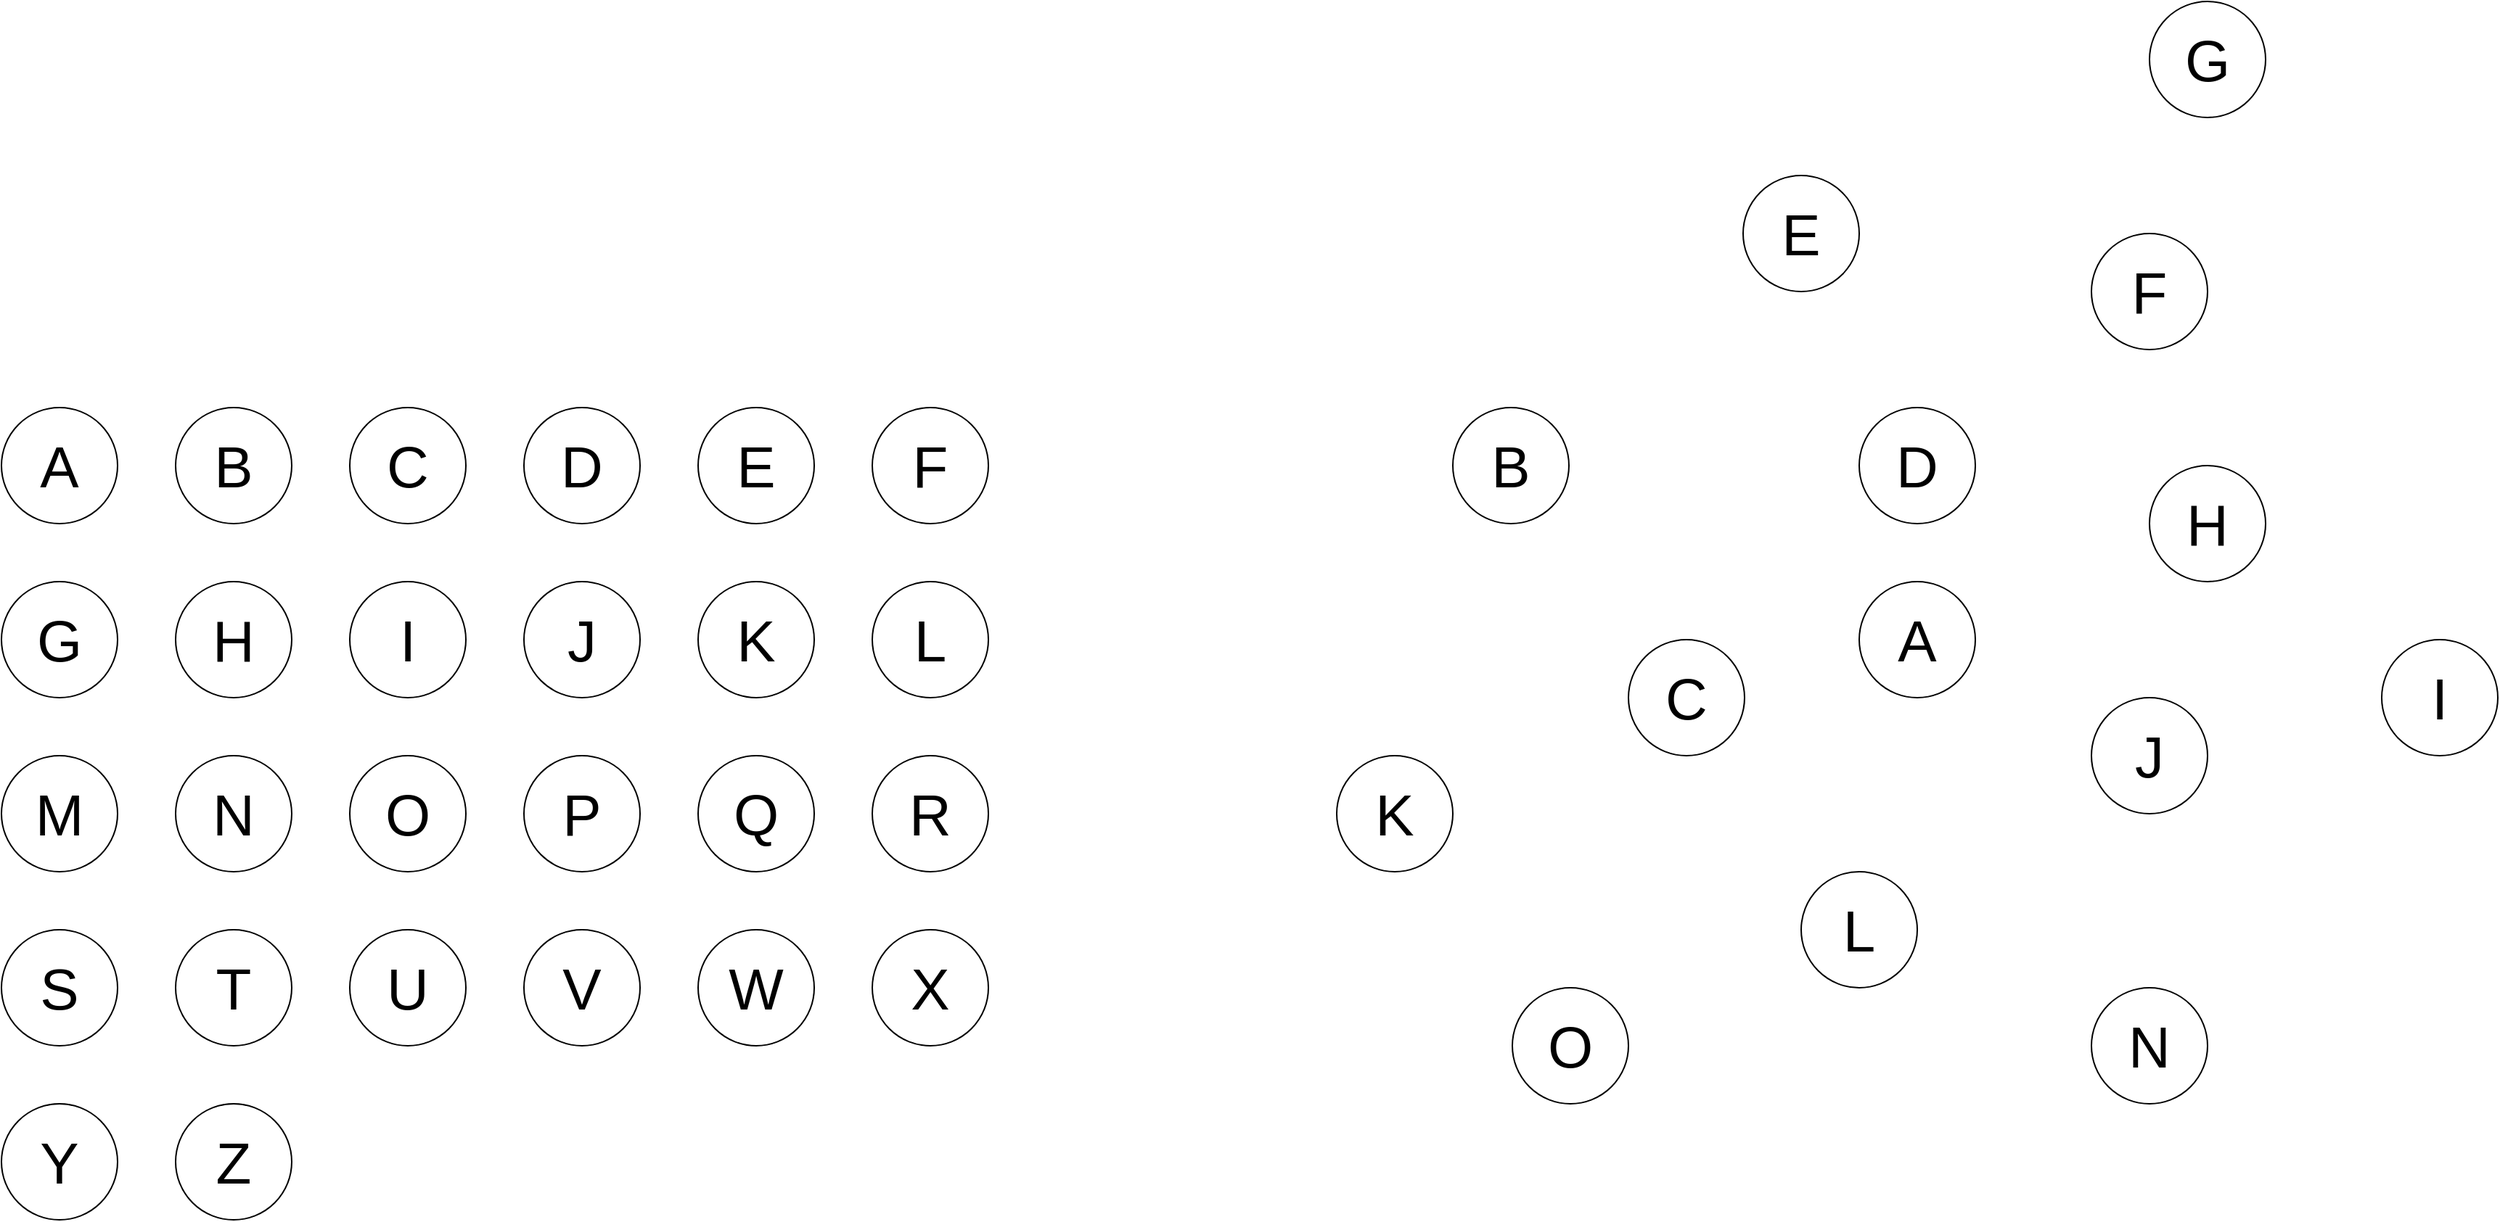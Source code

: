 <mxfile version="20.7.4" type="github">
  <diagram id="csO9OgjaxNzDDv-BIICV" name="Страница 1">
    <mxGraphModel dx="2120" dy="2609" grid="1" gridSize="10" guides="1" tooltips="1" connect="1" arrows="1" fold="1" page="1" pageScale="1" pageWidth="827" pageHeight="1169" math="0" shadow="0">
      <root>
        <mxCell id="0" />
        <mxCell id="1" parent="0" />
        <mxCell id="_6TrbKtkGLFvHV3Oh21O-1" value="&lt;font style=&quot;font-size: 40px;&quot;&gt;A&lt;/font&gt;" style="ellipse;whiteSpace=wrap;html=1;aspect=fixed;" vertex="1" parent="1">
          <mxGeometry x="120" y="80" width="80" height="80" as="geometry" />
        </mxCell>
        <mxCell id="_6TrbKtkGLFvHV3Oh21O-2" value="&lt;span style=&quot;font-size: 40px;&quot;&gt;B&lt;/span&gt;" style="ellipse;whiteSpace=wrap;html=1;aspect=fixed;" vertex="1" parent="1">
          <mxGeometry x="240" y="80" width="80" height="80" as="geometry" />
        </mxCell>
        <mxCell id="_6TrbKtkGLFvHV3Oh21O-3" value="&lt;font style=&quot;font-size: 40px;&quot;&gt;C&lt;/font&gt;" style="ellipse;whiteSpace=wrap;html=1;aspect=fixed;" vertex="1" parent="1">
          <mxGeometry x="360" y="80" width="80" height="80" as="geometry" />
        </mxCell>
        <mxCell id="_6TrbKtkGLFvHV3Oh21O-4" value="&lt;font style=&quot;font-size: 40px;&quot;&gt;D&lt;/font&gt;" style="ellipse;whiteSpace=wrap;html=1;aspect=fixed;" vertex="1" parent="1">
          <mxGeometry x="480" y="80" width="80" height="80" as="geometry" />
        </mxCell>
        <mxCell id="_6TrbKtkGLFvHV3Oh21O-5" value="&lt;font style=&quot;font-size: 40px;&quot;&gt;E&lt;/font&gt;" style="ellipse;whiteSpace=wrap;html=1;aspect=fixed;" vertex="1" parent="1">
          <mxGeometry x="600" y="80" width="80" height="80" as="geometry" />
        </mxCell>
        <mxCell id="_6TrbKtkGLFvHV3Oh21O-6" value="&lt;font style=&quot;font-size: 40px;&quot;&gt;F&lt;/font&gt;" style="ellipse;whiteSpace=wrap;html=1;aspect=fixed;" vertex="1" parent="1">
          <mxGeometry x="720" y="80" width="80" height="80" as="geometry" />
        </mxCell>
        <mxCell id="_6TrbKtkGLFvHV3Oh21O-7" value="&lt;font style=&quot;font-size: 40px;&quot;&gt;G&lt;/font&gt;" style="ellipse;whiteSpace=wrap;html=1;aspect=fixed;" vertex="1" parent="1">
          <mxGeometry x="120" y="200" width="80" height="80" as="geometry" />
        </mxCell>
        <mxCell id="_6TrbKtkGLFvHV3Oh21O-8" value="&lt;span style=&quot;font-size: 40px;&quot;&gt;H&lt;br&gt;&lt;/span&gt;" style="ellipse;whiteSpace=wrap;html=1;aspect=fixed;" vertex="1" parent="1">
          <mxGeometry x="240" y="200" width="80" height="80" as="geometry" />
        </mxCell>
        <mxCell id="_6TrbKtkGLFvHV3Oh21O-9" value="&lt;span style=&quot;font-size: 40px;&quot;&gt;I&lt;br&gt;&lt;/span&gt;" style="ellipse;whiteSpace=wrap;html=1;aspect=fixed;" vertex="1" parent="1">
          <mxGeometry x="360" y="200" width="80" height="80" as="geometry" />
        </mxCell>
        <mxCell id="_6TrbKtkGLFvHV3Oh21O-10" value="&lt;span style=&quot;font-size: 40px;&quot;&gt;J&lt;br&gt;&lt;/span&gt;" style="ellipse;whiteSpace=wrap;html=1;aspect=fixed;" vertex="1" parent="1">
          <mxGeometry x="480" y="200" width="80" height="80" as="geometry" />
        </mxCell>
        <mxCell id="_6TrbKtkGLFvHV3Oh21O-11" value="&lt;span style=&quot;font-size: 40px;&quot;&gt;K&lt;br&gt;&lt;/span&gt;" style="ellipse;whiteSpace=wrap;html=1;aspect=fixed;" vertex="1" parent="1">
          <mxGeometry x="600" y="200" width="80" height="80" as="geometry" />
        </mxCell>
        <mxCell id="_6TrbKtkGLFvHV3Oh21O-12" value="&lt;span style=&quot;font-size: 40px;&quot;&gt;L&lt;br&gt;&lt;/span&gt;" style="ellipse;whiteSpace=wrap;html=1;aspect=fixed;" vertex="1" parent="1">
          <mxGeometry x="720" y="200" width="80" height="80" as="geometry" />
        </mxCell>
        <mxCell id="_6TrbKtkGLFvHV3Oh21O-13" value="&lt;span style=&quot;font-size: 40px;&quot;&gt;M&lt;br&gt;&lt;/span&gt;" style="ellipse;whiteSpace=wrap;html=1;aspect=fixed;" vertex="1" parent="1">
          <mxGeometry x="120" y="320" width="80" height="80" as="geometry" />
        </mxCell>
        <mxCell id="_6TrbKtkGLFvHV3Oh21O-14" value="&lt;span style=&quot;font-size: 40px;&quot;&gt;N&lt;br&gt;&lt;/span&gt;" style="ellipse;whiteSpace=wrap;html=1;aspect=fixed;" vertex="1" parent="1">
          <mxGeometry x="240" y="320" width="80" height="80" as="geometry" />
        </mxCell>
        <mxCell id="_6TrbKtkGLFvHV3Oh21O-15" value="&lt;span style=&quot;font-size: 40px;&quot;&gt;O&lt;br&gt;&lt;/span&gt;" style="ellipse;whiteSpace=wrap;html=1;aspect=fixed;" vertex="1" parent="1">
          <mxGeometry x="360" y="320" width="80" height="80" as="geometry" />
        </mxCell>
        <mxCell id="_6TrbKtkGLFvHV3Oh21O-16" value="&lt;span style=&quot;font-size: 40px;&quot;&gt;P&lt;br&gt;&lt;/span&gt;" style="ellipse;whiteSpace=wrap;html=1;aspect=fixed;" vertex="1" parent="1">
          <mxGeometry x="480" y="320" width="80" height="80" as="geometry" />
        </mxCell>
        <mxCell id="_6TrbKtkGLFvHV3Oh21O-17" value="&lt;span style=&quot;font-size: 40px;&quot;&gt;Q&lt;br&gt;&lt;/span&gt;" style="ellipse;whiteSpace=wrap;html=1;aspect=fixed;" vertex="1" parent="1">
          <mxGeometry x="600" y="320" width="80" height="80" as="geometry" />
        </mxCell>
        <mxCell id="_6TrbKtkGLFvHV3Oh21O-18" value="&lt;span style=&quot;font-size: 40px;&quot;&gt;R&lt;br&gt;&lt;/span&gt;" style="ellipse;whiteSpace=wrap;html=1;aspect=fixed;" vertex="1" parent="1">
          <mxGeometry x="720" y="320" width="80" height="80" as="geometry" />
        </mxCell>
        <mxCell id="_6TrbKtkGLFvHV3Oh21O-19" value="&lt;span style=&quot;font-size: 40px;&quot;&gt;S&lt;br&gt;&lt;/span&gt;" style="ellipse;whiteSpace=wrap;html=1;aspect=fixed;" vertex="1" parent="1">
          <mxGeometry x="120" y="440" width="80" height="80" as="geometry" />
        </mxCell>
        <mxCell id="_6TrbKtkGLFvHV3Oh21O-20" value="&lt;span style=&quot;font-size: 40px;&quot;&gt;T&lt;br&gt;&lt;/span&gt;" style="ellipse;whiteSpace=wrap;html=1;aspect=fixed;" vertex="1" parent="1">
          <mxGeometry x="240" y="440" width="80" height="80" as="geometry" />
        </mxCell>
        <mxCell id="_6TrbKtkGLFvHV3Oh21O-21" value="&lt;span style=&quot;font-size: 40px;&quot;&gt;U&lt;br&gt;&lt;/span&gt;" style="ellipse;whiteSpace=wrap;html=1;aspect=fixed;" vertex="1" parent="1">
          <mxGeometry x="360" y="440" width="80" height="80" as="geometry" />
        </mxCell>
        <mxCell id="_6TrbKtkGLFvHV3Oh21O-22" value="&lt;span style=&quot;font-size: 40px;&quot;&gt;V&lt;br&gt;&lt;/span&gt;" style="ellipse;whiteSpace=wrap;html=1;aspect=fixed;" vertex="1" parent="1">
          <mxGeometry x="480" y="440" width="80" height="80" as="geometry" />
        </mxCell>
        <mxCell id="_6TrbKtkGLFvHV3Oh21O-23" value="&lt;span style=&quot;font-size: 40px;&quot;&gt;W&lt;br&gt;&lt;/span&gt;" style="ellipse;whiteSpace=wrap;html=1;aspect=fixed;" vertex="1" parent="1">
          <mxGeometry x="600" y="440" width="80" height="80" as="geometry" />
        </mxCell>
        <mxCell id="_6TrbKtkGLFvHV3Oh21O-24" value="&lt;span style=&quot;font-size: 40px;&quot;&gt;X&lt;br&gt;&lt;/span&gt;" style="ellipse;whiteSpace=wrap;html=1;aspect=fixed;" vertex="1" parent="1">
          <mxGeometry x="720" y="440" width="80" height="80" as="geometry" />
        </mxCell>
        <mxCell id="_6TrbKtkGLFvHV3Oh21O-25" value="&lt;span style=&quot;font-size: 40px;&quot;&gt;Y&lt;br&gt;&lt;/span&gt;" style="ellipse;whiteSpace=wrap;html=1;aspect=fixed;" vertex="1" parent="1">
          <mxGeometry x="120" y="560" width="80" height="80" as="geometry" />
        </mxCell>
        <mxCell id="_6TrbKtkGLFvHV3Oh21O-26" value="&lt;span style=&quot;font-size: 40px;&quot;&gt;Z&lt;br&gt;&lt;/span&gt;" style="ellipse;whiteSpace=wrap;html=1;aspect=fixed;" vertex="1" parent="1">
          <mxGeometry x="240" y="560" width="80" height="80" as="geometry" />
        </mxCell>
        <mxCell id="_6TrbKtkGLFvHV3Oh21O-27" value="&lt;font style=&quot;font-size: 40px;&quot;&gt;A&lt;/font&gt;" style="ellipse;whiteSpace=wrap;html=1;aspect=fixed;" vertex="1" parent="1">
          <mxGeometry x="1400" y="200" width="80" height="80" as="geometry" />
        </mxCell>
        <mxCell id="_6TrbKtkGLFvHV3Oh21O-28" value="&lt;span style=&quot;font-size: 40px;&quot;&gt;B&lt;/span&gt;" style="ellipse;whiteSpace=wrap;html=1;aspect=fixed;" vertex="1" parent="1">
          <mxGeometry x="1120" y="80" width="80" height="80" as="geometry" />
        </mxCell>
        <mxCell id="_6TrbKtkGLFvHV3Oh21O-29" value="&lt;font style=&quot;font-size: 40px;&quot;&gt;C&lt;/font&gt;" style="ellipse;whiteSpace=wrap;html=1;aspect=fixed;" vertex="1" parent="1">
          <mxGeometry x="1241" y="240" width="80" height="80" as="geometry" />
        </mxCell>
        <mxCell id="_6TrbKtkGLFvHV3Oh21O-30" value="&lt;font style=&quot;font-size: 40px;&quot;&gt;D&lt;/font&gt;" style="ellipse;whiteSpace=wrap;html=1;aspect=fixed;" vertex="1" parent="1">
          <mxGeometry x="1400" y="80" width="80" height="80" as="geometry" />
        </mxCell>
        <mxCell id="_6TrbKtkGLFvHV3Oh21O-31" value="&lt;font style=&quot;font-size: 40px;&quot;&gt;E&lt;/font&gt;" style="ellipse;whiteSpace=wrap;html=1;aspect=fixed;" vertex="1" parent="1">
          <mxGeometry x="1320" y="-80" width="80" height="80" as="geometry" />
        </mxCell>
        <mxCell id="_6TrbKtkGLFvHV3Oh21O-32" value="&lt;font style=&quot;font-size: 40px;&quot;&gt;F&lt;/font&gt;" style="ellipse;whiteSpace=wrap;html=1;aspect=fixed;" vertex="1" parent="1">
          <mxGeometry x="1560" y="-40" width="80" height="80" as="geometry" />
        </mxCell>
        <mxCell id="_6TrbKtkGLFvHV3Oh21O-33" value="&lt;font style=&quot;font-size: 40px;&quot;&gt;G&lt;/font&gt;" style="ellipse;whiteSpace=wrap;html=1;aspect=fixed;" vertex="1" parent="1">
          <mxGeometry x="1600" y="-200" width="80" height="80" as="geometry" />
        </mxCell>
        <mxCell id="_6TrbKtkGLFvHV3Oh21O-34" value="&lt;span style=&quot;font-size: 40px;&quot;&gt;H&lt;br&gt;&lt;/span&gt;" style="ellipse;whiteSpace=wrap;html=1;aspect=fixed;" vertex="1" parent="1">
          <mxGeometry x="1600" y="120" width="80" height="80" as="geometry" />
        </mxCell>
        <mxCell id="_6TrbKtkGLFvHV3Oh21O-35" value="&lt;span style=&quot;font-size: 40px;&quot;&gt;I&lt;br&gt;&lt;/span&gt;" style="ellipse;whiteSpace=wrap;html=1;aspect=fixed;" vertex="1" parent="1">
          <mxGeometry x="1760" y="240" width="80" height="80" as="geometry" />
        </mxCell>
        <mxCell id="_6TrbKtkGLFvHV3Oh21O-36" value="&lt;span style=&quot;font-size: 40px;&quot;&gt;J&lt;br&gt;&lt;/span&gt;" style="ellipse;whiteSpace=wrap;html=1;aspect=fixed;" vertex="1" parent="1">
          <mxGeometry x="1560" y="280" width="80" height="80" as="geometry" />
        </mxCell>
        <mxCell id="_6TrbKtkGLFvHV3Oh21O-37" value="&lt;span style=&quot;font-size: 40px;&quot;&gt;K&lt;br&gt;&lt;/span&gt;" style="ellipse;whiteSpace=wrap;html=1;aspect=fixed;" vertex="1" parent="1">
          <mxGeometry x="1040" y="320" width="80" height="80" as="geometry" />
        </mxCell>
        <mxCell id="_6TrbKtkGLFvHV3Oh21O-38" value="&lt;span style=&quot;font-size: 40px;&quot;&gt;L&lt;br&gt;&lt;/span&gt;" style="ellipse;whiteSpace=wrap;html=1;aspect=fixed;" vertex="1" parent="1">
          <mxGeometry x="1360" y="400" width="80" height="80" as="geometry" />
        </mxCell>
        <mxCell id="_6TrbKtkGLFvHV3Oh21O-39" value="&lt;span style=&quot;font-size: 40px;&quot;&gt;N&lt;br&gt;&lt;/span&gt;" style="ellipse;whiteSpace=wrap;html=1;aspect=fixed;" vertex="1" parent="1">
          <mxGeometry x="1560" y="480" width="80" height="80" as="geometry" />
        </mxCell>
        <mxCell id="_6TrbKtkGLFvHV3Oh21O-40" value="&lt;span style=&quot;font-size: 40px;&quot;&gt;O&lt;br&gt;&lt;/span&gt;" style="ellipse;whiteSpace=wrap;html=1;aspect=fixed;" vertex="1" parent="1">
          <mxGeometry x="1161" y="480" width="80" height="80" as="geometry" />
        </mxCell>
      </root>
    </mxGraphModel>
  </diagram>
</mxfile>
